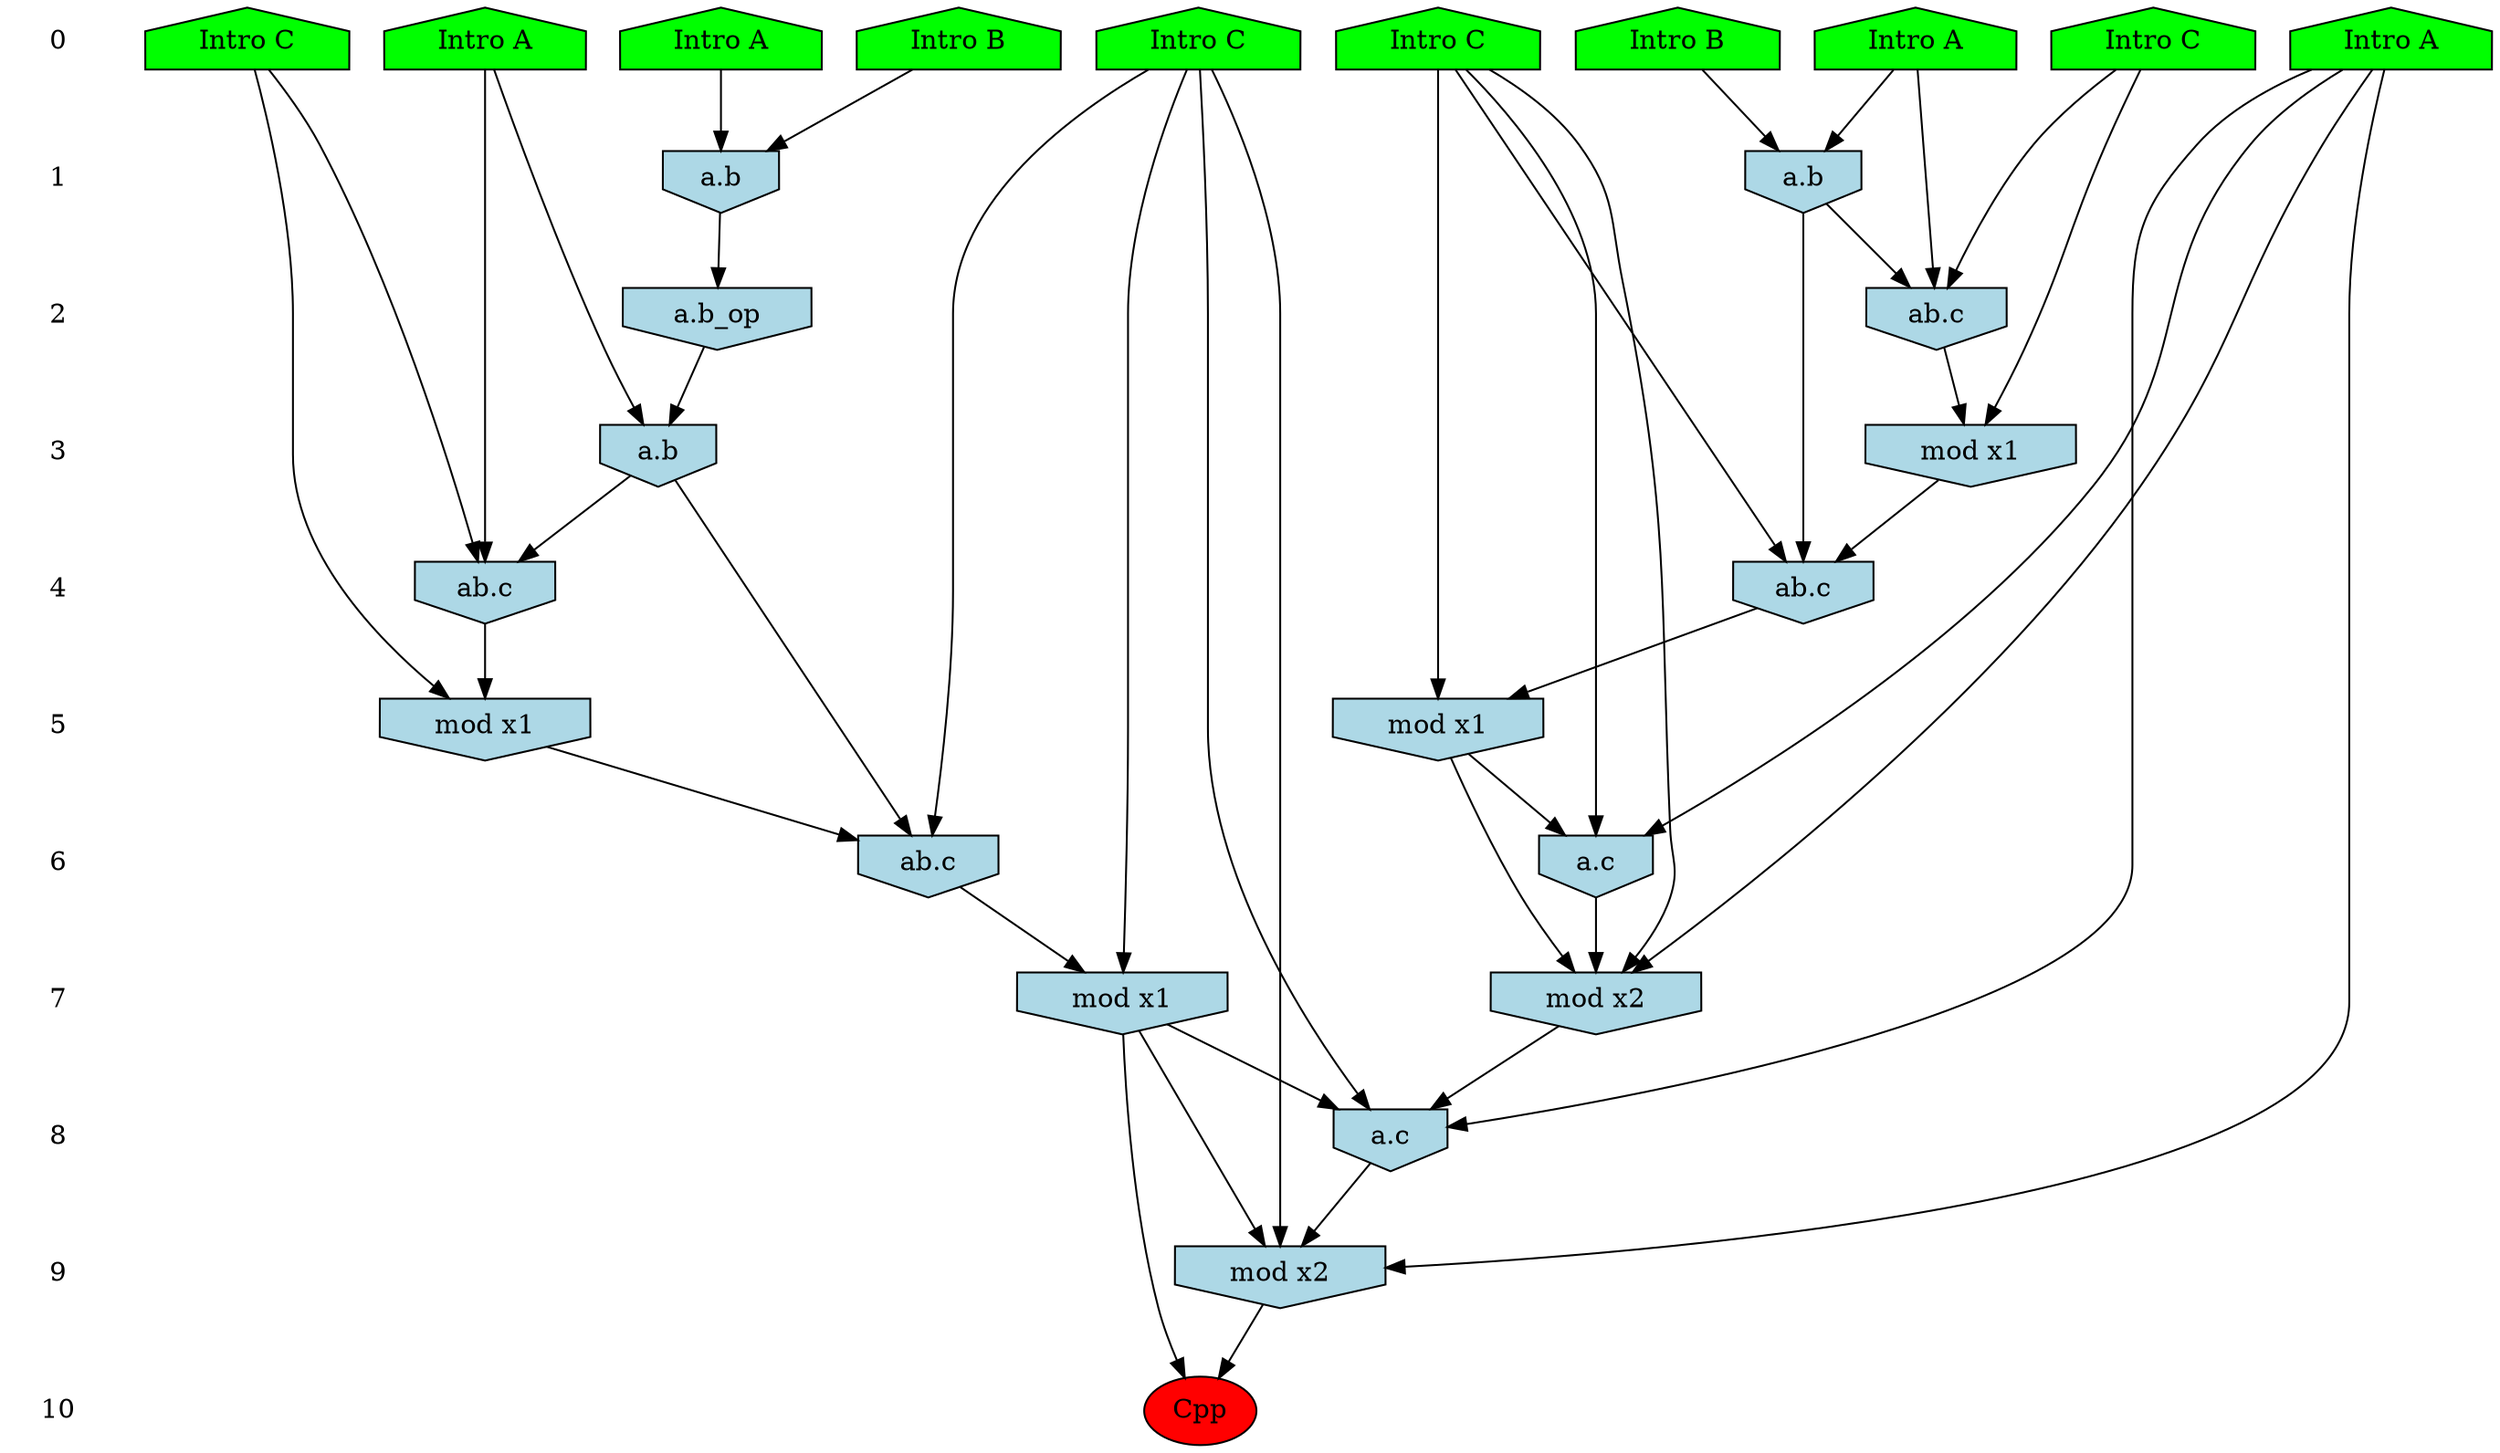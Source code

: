 /* Compression of 1 causal flows obtained in average at 2.063852E+01 t.u */
/* Compressed causal flows were: [3846] */
digraph G{
 ranksep=.5 ; 
{ rank = same ; "0" [shape=plaintext] ; node_1 [label ="Intro A", shape=house, style=filled, fillcolor=green] ;
node_2 [label ="Intro A", shape=house, style=filled, fillcolor=green] ;
node_3 [label ="Intro A", shape=house, style=filled, fillcolor=green] ;
node_4 [label ="Intro B", shape=house, style=filled, fillcolor=green] ;
node_5 [label ="Intro B", shape=house, style=filled, fillcolor=green] ;
node_6 [label ="Intro A", shape=house, style=filled, fillcolor=green] ;
node_7 [label ="Intro C", shape=house, style=filled, fillcolor=green] ;
node_8 [label ="Intro C", shape=house, style=filled, fillcolor=green] ;
node_9 [label ="Intro C", shape=house, style=filled, fillcolor=green] ;
node_10 [label ="Intro C", shape=house, style=filled, fillcolor=green] ;
}
{ rank = same ; "1" [shape=plaintext] ; node_11 [label="a.b", shape=invhouse, style=filled, fillcolor = lightblue] ;
node_15 [label="a.b", shape=invhouse, style=filled, fillcolor = lightblue] ;
}
{ rank = same ; "2" [shape=plaintext] ; node_12 [label="ab.c", shape=invhouse, style=filled, fillcolor = lightblue] ;
node_17 [label="a.b_op", shape=invhouse, style=filled, fillcolor = lightblue] ;
}
{ rank = same ; "3" [shape=plaintext] ; node_13 [label="mod x1", shape=invhouse, style=filled, fillcolor = lightblue] ;
node_20 [label="a.b", shape=invhouse, style=filled, fillcolor = lightblue] ;
}
{ rank = same ; "4" [shape=plaintext] ; node_14 [label="ab.c", shape=invhouse, style=filled, fillcolor = lightblue] ;
node_21 [label="ab.c", shape=invhouse, style=filled, fillcolor = lightblue] ;
}
{ rank = same ; "5" [shape=plaintext] ; node_16 [label="mod x1", shape=invhouse, style=filled, fillcolor = lightblue] ;
node_22 [label="mod x1", shape=invhouse, style=filled, fillcolor = lightblue] ;
}
{ rank = same ; "6" [shape=plaintext] ; node_18 [label="a.c", shape=invhouse, style=filled, fillcolor = lightblue] ;
node_23 [label="ab.c", shape=invhouse, style=filled, fillcolor = lightblue] ;
}
{ rank = same ; "7" [shape=plaintext] ; node_19 [label="mod x2", shape=invhouse, style=filled, fillcolor = lightblue] ;
node_24 [label="mod x1", shape=invhouse, style=filled, fillcolor = lightblue] ;
}
{ rank = same ; "8" [shape=plaintext] ; node_25 [label="a.c", shape=invhouse, style=filled, fillcolor = lightblue] ;
}
{ rank = same ; "9" [shape=plaintext] ; node_26 [label="mod x2", shape=invhouse, style=filled, fillcolor = lightblue] ;
}
{ rank = same ; "10" [shape=plaintext] ; node_27 [label ="Cpp", style=filled, fillcolor=red] ;
}
"0" -> "1" [style="invis"]; 
"1" -> "2" [style="invis"]; 
"2" -> "3" [style="invis"]; 
"3" -> "4" [style="invis"]; 
"4" -> "5" [style="invis"]; 
"5" -> "6" [style="invis"]; 
"6" -> "7" [style="invis"]; 
"7" -> "8" [style="invis"]; 
"8" -> "9" [style="invis"]; 
"9" -> "10" [style="invis"]; 
node_4 -> node_11
node_6 -> node_11
node_6 -> node_12
node_8 -> node_12
node_11 -> node_12
node_8 -> node_13
node_12 -> node_13
node_9 -> node_14
node_11 -> node_14
node_13 -> node_14
node_2 -> node_15
node_5 -> node_15
node_9 -> node_16
node_14 -> node_16
node_15 -> node_17
node_1 -> node_18
node_9 -> node_18
node_16 -> node_18
node_1 -> node_19
node_9 -> node_19
node_16 -> node_19
node_18 -> node_19
node_3 -> node_20
node_17 -> node_20
node_3 -> node_21
node_7 -> node_21
node_20 -> node_21
node_7 -> node_22
node_21 -> node_22
node_10 -> node_23
node_20 -> node_23
node_22 -> node_23
node_10 -> node_24
node_23 -> node_24
node_1 -> node_25
node_10 -> node_25
node_19 -> node_25
node_24 -> node_25
node_1 -> node_26
node_10 -> node_26
node_24 -> node_26
node_25 -> node_26
node_24 -> node_27
node_26 -> node_27
}
/*
 Dot generation time: 0.000897
*/